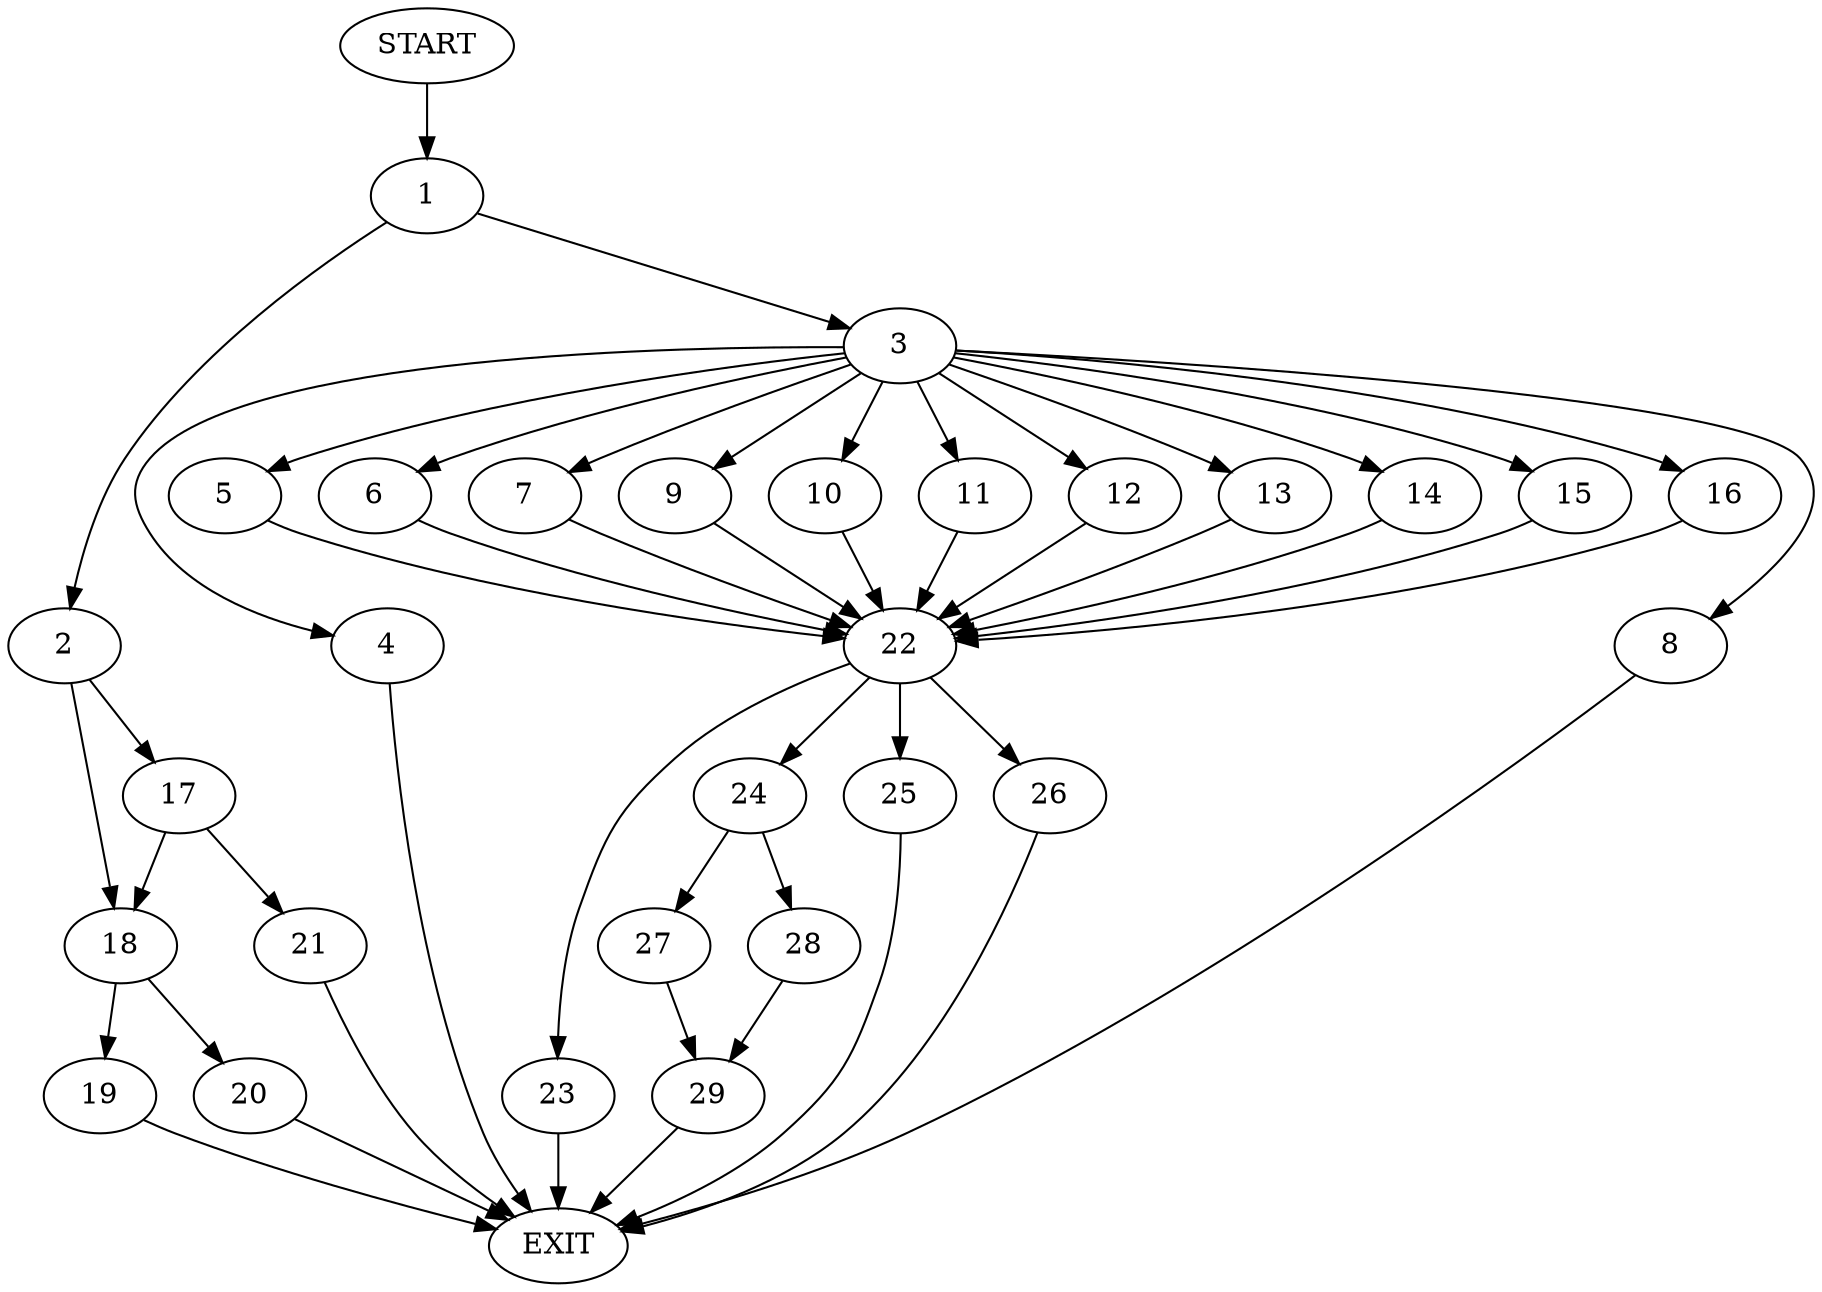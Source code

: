 digraph {
0 [label="START"]
30 [label="EXIT"]
0 -> 1
1 -> 2
1 -> 3
3 -> 4
3 -> 5
3 -> 6
3 -> 7
3 -> 8
3 -> 9
3 -> 10
3 -> 11
3 -> 12
3 -> 13
3 -> 14
3 -> 15
3 -> 16
2 -> 17
2 -> 18
18 -> 19
18 -> 20
17 -> 18
17 -> 21
21 -> 30
19 -> 30
20 -> 30
16 -> 22
8 -> 30
10 -> 22
11 -> 22
6 -> 22
12 -> 22
5 -> 22
13 -> 22
9 -> 22
7 -> 22
14 -> 22
4 -> 30
15 -> 22
22 -> 23
22 -> 24
22 -> 25
22 -> 26
25 -> 30
23 -> 30
26 -> 30
24 -> 27
24 -> 28
27 -> 29
28 -> 29
29 -> 30
}
